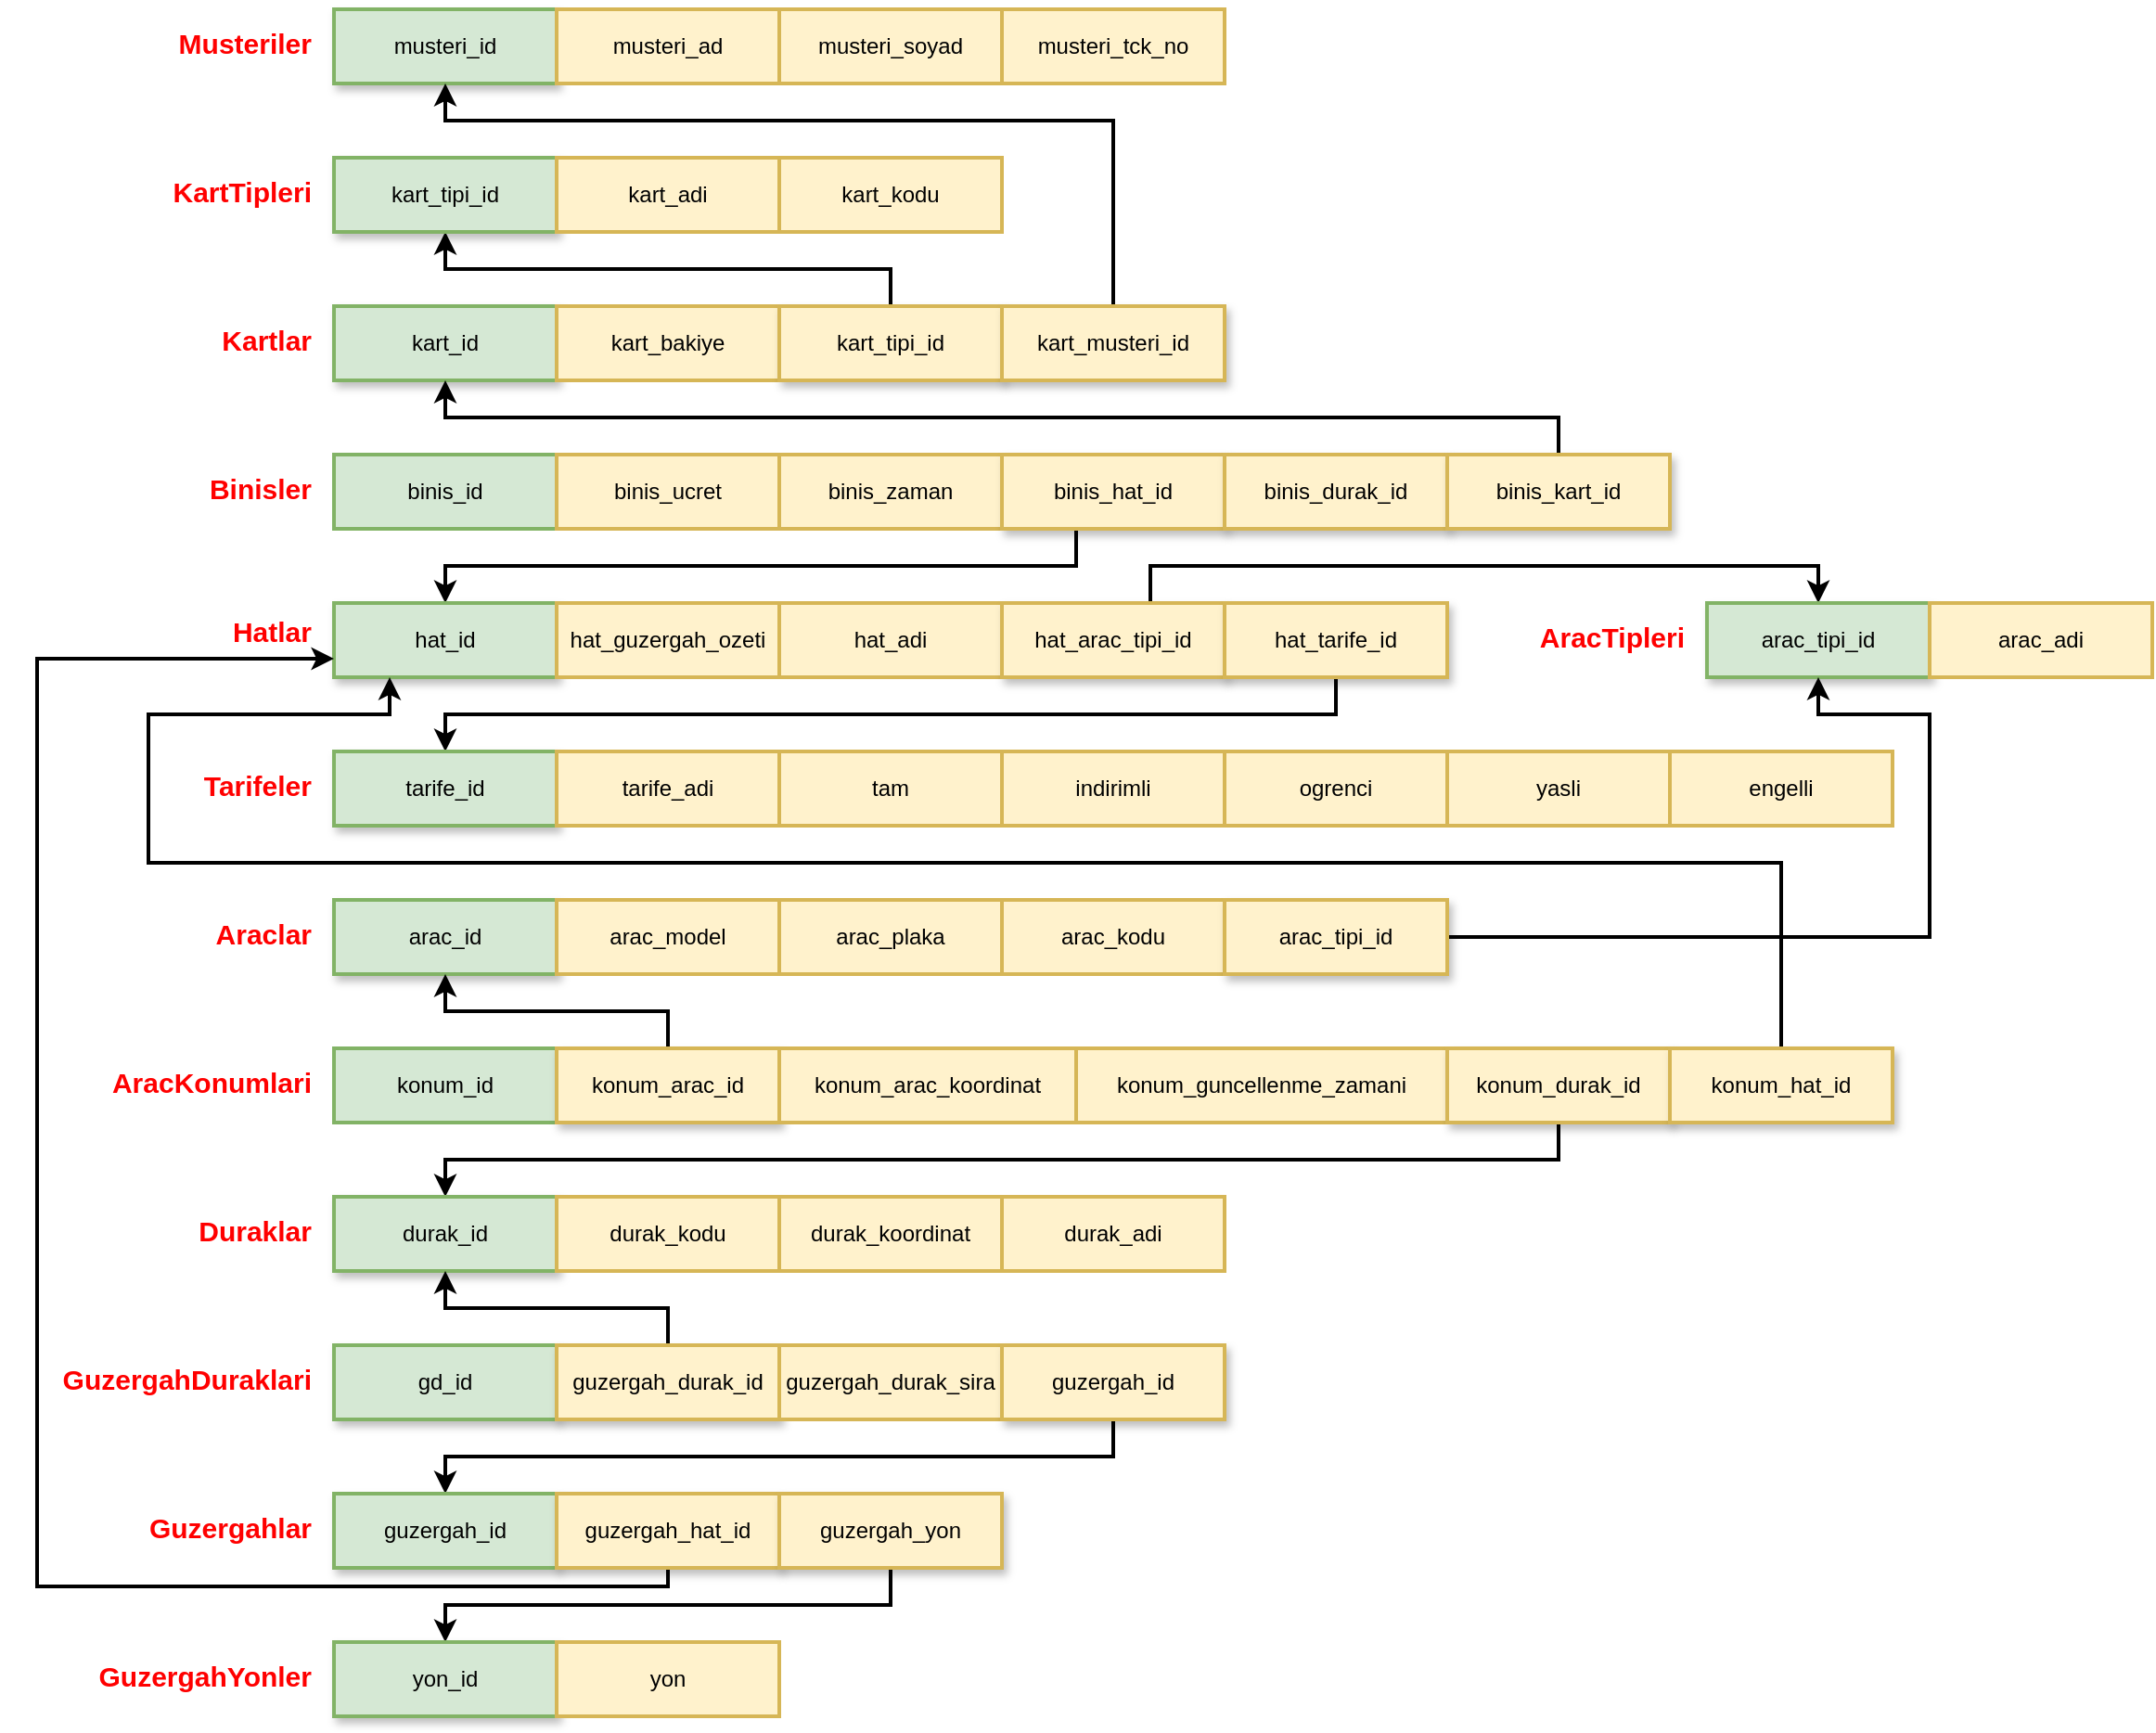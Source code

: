 <mxfile version="24.3.1" type="google">
  <diagram name="Sayfa -1" id="d8RFax2GxcL3wvV09XtY">
    <mxGraphModel dx="4320" dy="645" grid="1" gridSize="10" guides="1" tooltips="1" connect="1" arrows="1" fold="1" page="1" pageScale="1" pageWidth="3300" pageHeight="2339" math="0" shadow="0">
      <root>
        <mxCell id="0" />
        <mxCell id="1" parent="0" />
        <mxCell id="0cA4Y473uNekP_Aq7RUu-1" value="musteri_id" style="rounded=0;whiteSpace=wrap;html=1;strokeWidth=2;strokeColor=#82b366;fillColor=#d5e8d4;shadow=1;" vertex="1" parent="1">
          <mxGeometry x="120" y="120" width="120" height="40" as="geometry" />
        </mxCell>
        <mxCell id="0cA4Y473uNekP_Aq7RUu-15" value="musteri_ad" style="rounded=0;whiteSpace=wrap;html=1;strokeWidth=2;fillColor=#fff2cc;strokeColor=#d6b656;" vertex="1" parent="1">
          <mxGeometry x="240" y="120" width="120" height="40" as="geometry" />
        </mxCell>
        <mxCell id="0cA4Y473uNekP_Aq7RUu-16" value="musteri_soyad" style="rounded=0;whiteSpace=wrap;html=1;strokeWidth=2;fillColor=#fff2cc;strokeColor=#d6b656;" vertex="1" parent="1">
          <mxGeometry x="360" y="120" width="120" height="40" as="geometry" />
        </mxCell>
        <mxCell id="0cA4Y473uNekP_Aq7RUu-17" value="musteri_tck_no" style="rounded=0;whiteSpace=wrap;html=1;strokeWidth=2;fillColor=#fff2cc;strokeColor=#d6b656;" vertex="1" parent="1">
          <mxGeometry x="480" y="120" width="120" height="40" as="geometry" />
        </mxCell>
        <mxCell id="0cA4Y473uNekP_Aq7RUu-18" value="&lt;h1 style=&quot;margin-top: 0px; font-size: 15px;&quot;&gt;Musteriler&lt;/h1&gt;" style="text;html=1;whiteSpace=wrap;overflow=hidden;rounded=0;fontSize=15;fontColor=#FF0000;align=right;strokeWidth=2;" vertex="1" parent="1">
          <mxGeometry x="-60" y="122.5" width="170" height="35" as="geometry" />
        </mxCell>
        <mxCell id="0cA4Y473uNekP_Aq7RUu-19" value="kart_id" style="rounded=0;whiteSpace=wrap;html=1;strokeWidth=2;strokeColor=#82b366;fillColor=#d5e8d4;shadow=1;" vertex="1" parent="1">
          <mxGeometry x="120" y="280" width="120" height="40" as="geometry" />
        </mxCell>
        <mxCell id="0cA4Y473uNekP_Aq7RUu-20" value="kart_bakiye" style="rounded=0;whiteSpace=wrap;html=1;strokeWidth=2;fillColor=#fff2cc;strokeColor=#d6b656;" vertex="1" parent="1">
          <mxGeometry x="240" y="280" width="120" height="40" as="geometry" />
        </mxCell>
        <mxCell id="0cA4Y473uNekP_Aq7RUu-35" style="edgeStyle=orthogonalEdgeStyle;rounded=0;orthogonalLoop=1;jettySize=auto;html=1;exitX=0.5;exitY=0;exitDx=0;exitDy=0;strokeWidth=2;" edge="1" parent="1" source="0cA4Y473uNekP_Aq7RUu-21" target="0cA4Y473uNekP_Aq7RUu-26">
          <mxGeometry relative="1" as="geometry" />
        </mxCell>
        <mxCell id="0cA4Y473uNekP_Aq7RUu-21" value="kart_tipi_id" style="rounded=0;whiteSpace=wrap;html=1;strokeWidth=2;strokeColor=#d6b656;fillColor=#fff2cc;shadow=1;" vertex="1" parent="1">
          <mxGeometry x="360" y="280" width="120" height="40" as="geometry" />
        </mxCell>
        <mxCell id="0cA4Y473uNekP_Aq7RUu-34" style="edgeStyle=orthogonalEdgeStyle;rounded=0;orthogonalLoop=1;jettySize=auto;html=1;exitX=0.5;exitY=0;exitDx=0;exitDy=0;entryX=0.5;entryY=1;entryDx=0;entryDy=0;strokeWidth=2;" edge="1" parent="1" source="0cA4Y473uNekP_Aq7RUu-22" target="0cA4Y473uNekP_Aq7RUu-1">
          <mxGeometry relative="1" as="geometry">
            <Array as="points">
              <mxPoint x="540" y="180" />
              <mxPoint x="180" y="180" />
            </Array>
          </mxGeometry>
        </mxCell>
        <mxCell id="0cA4Y473uNekP_Aq7RUu-22" value="kart_musteri_id" style="rounded=0;whiteSpace=wrap;html=1;strokeWidth=2;strokeColor=#d6b656;fillColor=#fff2cc;gradientColor=none;glass=0;shadow=1;" vertex="1" parent="1">
          <mxGeometry x="480" y="280" width="120" height="40" as="geometry" />
        </mxCell>
        <mxCell id="0cA4Y473uNekP_Aq7RUu-23" value="&lt;h1 style=&quot;margin-top: 0px; font-size: 15px;&quot;&gt;Kartlar&lt;/h1&gt;" style="text;html=1;whiteSpace=wrap;overflow=hidden;rounded=0;fontSize=15;fontColor=#FF0000;align=right;strokeWidth=2;" vertex="1" parent="1">
          <mxGeometry x="-60" y="282.5" width="170" height="35" as="geometry" />
        </mxCell>
        <mxCell id="0cA4Y473uNekP_Aq7RUu-26" value="kart_tipi_id" style="rounded=0;whiteSpace=wrap;html=1;strokeWidth=2;strokeColor=#82b366;fillColor=#d5e8d4;shadow=1;" vertex="1" parent="1">
          <mxGeometry x="120" y="200" width="120" height="40" as="geometry" />
        </mxCell>
        <mxCell id="0cA4Y473uNekP_Aq7RUu-27" value="kart_adi" style="rounded=0;whiteSpace=wrap;html=1;strokeWidth=2;fillColor=#fff2cc;strokeColor=#d6b656;" vertex="1" parent="1">
          <mxGeometry x="240" y="200" width="120" height="40" as="geometry" />
        </mxCell>
        <mxCell id="0cA4Y473uNekP_Aq7RUu-28" value="kart_kodu" style="rounded=0;whiteSpace=wrap;html=1;strokeWidth=2;fillColor=#fff2cc;strokeColor=#d6b656;" vertex="1" parent="1">
          <mxGeometry x="360" y="200" width="120" height="40" as="geometry" />
        </mxCell>
        <mxCell id="0cA4Y473uNekP_Aq7RUu-30" value="&lt;h1 style=&quot;margin-top: 0px; font-size: 15px;&quot;&gt;KartTipleri&lt;/h1&gt;" style="text;html=1;whiteSpace=wrap;overflow=hidden;rounded=0;fontSize=15;fontColor=#FF0000;align=right;strokeWidth=2;" vertex="1" parent="1">
          <mxGeometry x="-60" y="202.5" width="170" height="35" as="geometry" />
        </mxCell>
        <mxCell id="0cA4Y473uNekP_Aq7RUu-36" value="binis_id" style="rounded=0;whiteSpace=wrap;html=1;strokeWidth=2;strokeColor=#82b366;fillColor=#d5e8d4;" vertex="1" parent="1">
          <mxGeometry x="120" y="360" width="120" height="40" as="geometry" />
        </mxCell>
        <mxCell id="0cA4Y473uNekP_Aq7RUu-37" value="binis_ucret" style="rounded=0;whiteSpace=wrap;html=1;strokeWidth=2;fillColor=#fff2cc;strokeColor=#d6b656;" vertex="1" parent="1">
          <mxGeometry x="240" y="360" width="120" height="40" as="geometry" />
        </mxCell>
        <mxCell id="0cA4Y473uNekP_Aq7RUu-38" value="binis_zaman" style="rounded=0;whiteSpace=wrap;html=1;strokeWidth=2;strokeColor=#d6b656;fillColor=#fff2cc;" vertex="1" parent="1">
          <mxGeometry x="360" y="360" width="120" height="40" as="geometry" />
        </mxCell>
        <mxCell id="0cA4Y473uNekP_Aq7RUu-51" style="edgeStyle=orthogonalEdgeStyle;rounded=0;orthogonalLoop=1;jettySize=auto;html=1;exitX=0.5;exitY=1;exitDx=0;exitDy=0;strokeWidth=2;" edge="1" parent="1" source="0cA4Y473uNekP_Aq7RUu-39" target="0cA4Y473uNekP_Aq7RUu-45">
          <mxGeometry relative="1" as="geometry">
            <Array as="points">
              <mxPoint x="520" y="400" />
              <mxPoint x="520" y="420" />
              <mxPoint x="180" y="420" />
            </Array>
          </mxGeometry>
        </mxCell>
        <mxCell id="0cA4Y473uNekP_Aq7RUu-39" value="binis_hat_id" style="rounded=0;whiteSpace=wrap;html=1;strokeWidth=2;strokeColor=#d6b656;fillColor=#fff2cc;shadow=1;" vertex="1" parent="1">
          <mxGeometry x="480" y="360" width="120" height="40" as="geometry" />
        </mxCell>
        <mxCell id="0cA4Y473uNekP_Aq7RUu-40" value="&lt;h1 style=&quot;margin-top: 0px; font-size: 15px;&quot;&gt;Binisler&lt;/h1&gt;" style="text;html=1;whiteSpace=wrap;overflow=hidden;rounded=0;fontSize=15;fontColor=#FF0000;align=right;strokeWidth=2;" vertex="1" parent="1">
          <mxGeometry x="-60" y="362.5" width="170" height="35" as="geometry" />
        </mxCell>
        <mxCell id="0cA4Y473uNekP_Aq7RUu-41" value="binis_durak_id" style="rounded=0;whiteSpace=wrap;html=1;strokeWidth=2;strokeColor=#d6b656;fillColor=#fff2cc;shadow=1;" vertex="1" parent="1">
          <mxGeometry x="600" y="360" width="120" height="40" as="geometry" />
        </mxCell>
        <mxCell id="0cA4Y473uNekP_Aq7RUu-43" style="edgeStyle=orthogonalEdgeStyle;rounded=0;orthogonalLoop=1;jettySize=auto;html=1;exitX=0.5;exitY=0;exitDx=0;exitDy=0;entryX=0.5;entryY=1;entryDx=0;entryDy=0;strokeWidth=2;" edge="1" parent="1" source="0cA4Y473uNekP_Aq7RUu-42" target="0cA4Y473uNekP_Aq7RUu-19">
          <mxGeometry relative="1" as="geometry" />
        </mxCell>
        <mxCell id="0cA4Y473uNekP_Aq7RUu-42" value="binis_kart_id" style="rounded=0;whiteSpace=wrap;html=1;strokeWidth=2;strokeColor=#d6b656;fillColor=#fff2cc;shadow=1;" vertex="1" parent="1">
          <mxGeometry x="720" y="360" width="120" height="40" as="geometry" />
        </mxCell>
        <mxCell id="0cA4Y473uNekP_Aq7RUu-45" value="hat_id" style="rounded=0;whiteSpace=wrap;html=1;strokeWidth=2;strokeColor=#82b366;fillColor=#d5e8d4;shadow=1;" vertex="1" parent="1">
          <mxGeometry x="120" y="440" width="120" height="40" as="geometry" />
        </mxCell>
        <mxCell id="0cA4Y473uNekP_Aq7RUu-46" value="hat_guzergah_ozeti" style="rounded=0;whiteSpace=wrap;html=1;strokeWidth=2;fillColor=#fff2cc;strokeColor=#d6b656;" vertex="1" parent="1">
          <mxGeometry x="240" y="440" width="120" height="40" as="geometry" />
        </mxCell>
        <mxCell id="0cA4Y473uNekP_Aq7RUu-47" value="hat_adi" style="rounded=0;whiteSpace=wrap;html=1;strokeWidth=2;strokeColor=#d6b656;fillColor=#fff2cc;" vertex="1" parent="1">
          <mxGeometry x="360" y="440" width="120" height="40" as="geometry" />
        </mxCell>
        <mxCell id="0cA4Y473uNekP_Aq7RUu-65" style="edgeStyle=orthogonalEdgeStyle;rounded=0;orthogonalLoop=1;jettySize=auto;html=1;exitX=0.5;exitY=0;exitDx=0;exitDy=0;entryX=0.5;entryY=0;entryDx=0;entryDy=0;strokeWidth=2;" edge="1" parent="1" source="0cA4Y473uNekP_Aq7RUu-48" target="0cA4Y473uNekP_Aq7RUu-61">
          <mxGeometry relative="1" as="geometry">
            <Array as="points">
              <mxPoint x="560" y="440" />
              <mxPoint x="560" y="420" />
              <mxPoint x="920" y="420" />
            </Array>
          </mxGeometry>
        </mxCell>
        <mxCell id="0cA4Y473uNekP_Aq7RUu-48" value="hat_arac_tipi_id" style="rounded=0;whiteSpace=wrap;html=1;strokeWidth=2;strokeColor=#d6b656;fillColor=#fff2cc;shadow=1;" vertex="1" parent="1">
          <mxGeometry x="480" y="440" width="120" height="40" as="geometry" />
        </mxCell>
        <mxCell id="0cA4Y473uNekP_Aq7RUu-49" value="&lt;h1 style=&quot;margin-top: 0px; font-size: 15px;&quot;&gt;Hatlar&lt;/h1&gt;" style="text;html=1;whiteSpace=wrap;overflow=hidden;rounded=0;fontSize=15;fontColor=#FF0000;align=right;strokeWidth=2;" vertex="1" parent="1">
          <mxGeometry x="-60" y="440" width="170" height="35" as="geometry" />
        </mxCell>
        <mxCell id="0cA4Y473uNekP_Aq7RUu-56" style="edgeStyle=orthogonalEdgeStyle;rounded=0;orthogonalLoop=1;jettySize=auto;html=1;exitX=0.5;exitY=1;exitDx=0;exitDy=0;strokeWidth=2;" edge="1" parent="1" source="0cA4Y473uNekP_Aq7RUu-50" target="0cA4Y473uNekP_Aq7RUu-52">
          <mxGeometry relative="1" as="geometry" />
        </mxCell>
        <mxCell id="0cA4Y473uNekP_Aq7RUu-50" value="hat_tarife_id" style="rounded=0;whiteSpace=wrap;html=1;strokeWidth=2;strokeColor=#d6b656;fillColor=#fff2cc;shadow=1;" vertex="1" parent="1">
          <mxGeometry x="600" y="440" width="120" height="40" as="geometry" />
        </mxCell>
        <mxCell id="0cA4Y473uNekP_Aq7RUu-52" value="tarife_id" style="rounded=0;whiteSpace=wrap;html=1;strokeWidth=2;strokeColor=#82b366;fillColor=#d5e8d4;shadow=1;" vertex="1" parent="1">
          <mxGeometry x="120" y="520" width="120" height="40" as="geometry" />
        </mxCell>
        <mxCell id="0cA4Y473uNekP_Aq7RUu-53" value="tarife_adi" style="rounded=0;whiteSpace=wrap;html=1;strokeWidth=2;fillColor=#fff2cc;strokeColor=#d6b656;" vertex="1" parent="1">
          <mxGeometry x="240" y="520" width="120" height="40" as="geometry" />
        </mxCell>
        <mxCell id="0cA4Y473uNekP_Aq7RUu-54" value="tam" style="rounded=0;whiteSpace=wrap;html=1;strokeWidth=2;fillColor=#fff2cc;strokeColor=#d6b656;" vertex="1" parent="1">
          <mxGeometry x="360" y="520" width="120" height="40" as="geometry" />
        </mxCell>
        <mxCell id="0cA4Y473uNekP_Aq7RUu-55" value="&lt;h1 style=&quot;margin-top: 0px; font-size: 15px;&quot;&gt;Tarifeler&lt;/h1&gt;" style="text;html=1;whiteSpace=wrap;overflow=hidden;rounded=0;fontSize=15;fontColor=#FF0000;align=right;strokeWidth=2;" vertex="1" parent="1">
          <mxGeometry x="-60" y="522.5" width="170" height="35" as="geometry" />
        </mxCell>
        <mxCell id="0cA4Y473uNekP_Aq7RUu-57" value="indirimli" style="rounded=0;whiteSpace=wrap;html=1;strokeWidth=2;fillColor=#fff2cc;strokeColor=#d6b656;" vertex="1" parent="1">
          <mxGeometry x="480" y="520" width="120" height="40" as="geometry" />
        </mxCell>
        <mxCell id="0cA4Y473uNekP_Aq7RUu-58" value="ogrenci" style="rounded=0;whiteSpace=wrap;html=1;strokeWidth=2;fillColor=#fff2cc;strokeColor=#d6b656;" vertex="1" parent="1">
          <mxGeometry x="600" y="520" width="120" height="40" as="geometry" />
        </mxCell>
        <mxCell id="0cA4Y473uNekP_Aq7RUu-59" value="yasli" style="rounded=0;whiteSpace=wrap;html=1;strokeWidth=2;fillColor=#fff2cc;strokeColor=#d6b656;" vertex="1" parent="1">
          <mxGeometry x="720" y="520" width="120" height="40" as="geometry" />
        </mxCell>
        <mxCell id="0cA4Y473uNekP_Aq7RUu-60" value="engelli" style="rounded=0;whiteSpace=wrap;html=1;strokeWidth=2;fillColor=#fff2cc;strokeColor=#d6b656;" vertex="1" parent="1">
          <mxGeometry x="840" y="520" width="120" height="40" as="geometry" />
        </mxCell>
        <mxCell id="0cA4Y473uNekP_Aq7RUu-61" value="arac_tipi_id" style="rounded=0;whiteSpace=wrap;html=1;strokeWidth=2;strokeColor=#82b366;fillColor=#d5e8d4;shadow=1;" vertex="1" parent="1">
          <mxGeometry x="860" y="440" width="120" height="40" as="geometry" />
        </mxCell>
        <mxCell id="0cA4Y473uNekP_Aq7RUu-62" value="arac_adi" style="rounded=0;whiteSpace=wrap;html=1;strokeWidth=2;fillColor=#fff2cc;strokeColor=#d6b656;" vertex="1" parent="1">
          <mxGeometry x="980" y="440" width="120" height="40" as="geometry" />
        </mxCell>
        <mxCell id="0cA4Y473uNekP_Aq7RUu-64" value="&lt;h1 style=&quot;margin-top: 0px; font-size: 15px;&quot;&gt;AracTipleri&lt;/h1&gt;" style="text;html=1;whiteSpace=wrap;overflow=hidden;rounded=0;fontSize=15;fontColor=#FF0000;align=right;strokeWidth=2;" vertex="1" parent="1">
          <mxGeometry x="720" y="442.5" width="130" height="35" as="geometry" />
        </mxCell>
        <mxCell id="0cA4Y473uNekP_Aq7RUu-66" value="arac_id" style="rounded=0;whiteSpace=wrap;html=1;strokeWidth=2;strokeColor=#82b366;fillColor=#d5e8d4;shadow=1;" vertex="1" parent="1">
          <mxGeometry x="120" y="600" width="120" height="40" as="geometry" />
        </mxCell>
        <mxCell id="0cA4Y473uNekP_Aq7RUu-67" value="arac_model" style="rounded=0;whiteSpace=wrap;html=1;strokeWidth=2;fillColor=#fff2cc;strokeColor=#d6b656;" vertex="1" parent="1">
          <mxGeometry x="240" y="600" width="120" height="40" as="geometry" />
        </mxCell>
        <mxCell id="0cA4Y473uNekP_Aq7RUu-68" value="arac_plaka" style="rounded=0;whiteSpace=wrap;html=1;strokeWidth=2;strokeColor=#d6b656;fillColor=#fff2cc;" vertex="1" parent="1">
          <mxGeometry x="360" y="600" width="120" height="40" as="geometry" />
        </mxCell>
        <mxCell id="0cA4Y473uNekP_Aq7RUu-69" value="arac_kodu" style="rounded=0;whiteSpace=wrap;html=1;strokeWidth=2;strokeColor=#d6b656;fillColor=#fff2cc;shadow=0;" vertex="1" parent="1">
          <mxGeometry x="480" y="600" width="120" height="40" as="geometry" />
        </mxCell>
        <mxCell id="0cA4Y473uNekP_Aq7RUu-70" value="&lt;h1 style=&quot;margin-top: 0px; font-size: 15px;&quot;&gt;Araclar&lt;/h1&gt;" style="text;html=1;whiteSpace=wrap;overflow=hidden;rounded=0;fontSize=15;fontColor=#FF0000;align=right;strokeWidth=2;" vertex="1" parent="1">
          <mxGeometry x="-60" y="602.5" width="170" height="35" as="geometry" />
        </mxCell>
        <mxCell id="0cA4Y473uNekP_Aq7RUu-72" style="edgeStyle=orthogonalEdgeStyle;rounded=0;orthogonalLoop=1;jettySize=auto;html=1;exitX=1;exitY=0.5;exitDx=0;exitDy=0;strokeWidth=2;" edge="1" parent="1" source="0cA4Y473uNekP_Aq7RUu-71" target="0cA4Y473uNekP_Aq7RUu-61">
          <mxGeometry relative="1" as="geometry">
            <Array as="points">
              <mxPoint x="980" y="620" />
              <mxPoint x="980" y="500" />
              <mxPoint x="920" y="500" />
            </Array>
          </mxGeometry>
        </mxCell>
        <mxCell id="0cA4Y473uNekP_Aq7RUu-71" value="arac_tipi_id" style="rounded=0;whiteSpace=wrap;html=1;strokeWidth=2;strokeColor=#d6b656;fillColor=#fff2cc;shadow=1;" vertex="1" parent="1">
          <mxGeometry x="600" y="600" width="120" height="40" as="geometry" />
        </mxCell>
        <mxCell id="0cA4Y473uNekP_Aq7RUu-73" value="konum_id" style="rounded=0;whiteSpace=wrap;html=1;strokeWidth=2;strokeColor=#82b366;fillColor=#d5e8d4;shadow=0;" vertex="1" parent="1">
          <mxGeometry x="120" y="680" width="120" height="40" as="geometry" />
        </mxCell>
        <mxCell id="0cA4Y473uNekP_Aq7RUu-81" style="edgeStyle=orthogonalEdgeStyle;rounded=0;orthogonalLoop=1;jettySize=auto;html=1;exitX=0.5;exitY=0;exitDx=0;exitDy=0;entryX=0.5;entryY=1;entryDx=0;entryDy=0;strokeWidth=2;" edge="1" parent="1" source="0cA4Y473uNekP_Aq7RUu-74" target="0cA4Y473uNekP_Aq7RUu-66">
          <mxGeometry relative="1" as="geometry" />
        </mxCell>
        <mxCell id="0cA4Y473uNekP_Aq7RUu-74" value="konum_arac_id" style="rounded=0;whiteSpace=wrap;html=1;strokeWidth=2;fillColor=#fff2cc;strokeColor=#d6b656;shadow=1;" vertex="1" parent="1">
          <mxGeometry x="240" y="680" width="120" height="40" as="geometry" />
        </mxCell>
        <mxCell id="0cA4Y473uNekP_Aq7RUu-75" value="konum_arac_koordinat" style="rounded=0;whiteSpace=wrap;html=1;strokeWidth=2;strokeColor=#d6b656;fillColor=#fff2cc;" vertex="1" parent="1">
          <mxGeometry x="360" y="680" width="160" height="40" as="geometry" />
        </mxCell>
        <mxCell id="0cA4Y473uNekP_Aq7RUu-76" value="konum_guncellenme_zamani" style="rounded=0;whiteSpace=wrap;html=1;strokeWidth=2;strokeColor=#d6b656;fillColor=#fff2cc;shadow=0;" vertex="1" parent="1">
          <mxGeometry x="520" y="680" width="200" height="40" as="geometry" />
        </mxCell>
        <mxCell id="0cA4Y473uNekP_Aq7RUu-77" value="&lt;h1 style=&quot;margin-top: 0px; font-size: 15px;&quot;&gt;AracKonumlari&lt;/h1&gt;" style="text;html=1;whiteSpace=wrap;overflow=hidden;rounded=0;fontSize=15;fontColor=#FF0000;align=right;strokeWidth=2;" vertex="1" parent="1">
          <mxGeometry x="-60" y="682.5" width="170" height="35" as="geometry" />
        </mxCell>
        <mxCell id="0cA4Y473uNekP_Aq7RUu-87" style="edgeStyle=orthogonalEdgeStyle;rounded=0;orthogonalLoop=1;jettySize=auto;html=1;exitX=0.5;exitY=1;exitDx=0;exitDy=0;entryX=0.5;entryY=0;entryDx=0;entryDy=0;strokeWidth=2;" edge="1" parent="1" source="0cA4Y473uNekP_Aq7RUu-78" target="0cA4Y473uNekP_Aq7RUu-82">
          <mxGeometry relative="1" as="geometry" />
        </mxCell>
        <mxCell id="0cA4Y473uNekP_Aq7RUu-78" value="konum_durak_id" style="rounded=0;whiteSpace=wrap;html=1;strokeWidth=2;strokeColor=#d6b656;fillColor=#fff2cc;shadow=1;" vertex="1" parent="1">
          <mxGeometry x="720" y="680" width="120" height="40" as="geometry" />
        </mxCell>
        <mxCell id="0cA4Y473uNekP_Aq7RUu-80" style="edgeStyle=orthogonalEdgeStyle;rounded=0;orthogonalLoop=1;jettySize=auto;html=1;exitX=0.5;exitY=0;exitDx=0;exitDy=0;entryX=0.25;entryY=1;entryDx=0;entryDy=0;strokeWidth=2;" edge="1" parent="1" source="0cA4Y473uNekP_Aq7RUu-79" target="0cA4Y473uNekP_Aq7RUu-45">
          <mxGeometry relative="1" as="geometry">
            <Array as="points">
              <mxPoint x="900" y="580" />
              <mxPoint x="20" y="580" />
              <mxPoint x="20" y="500" />
              <mxPoint x="150" y="500" />
            </Array>
          </mxGeometry>
        </mxCell>
        <mxCell id="0cA4Y473uNekP_Aq7RUu-79" value="konum_hat_id" style="rounded=0;whiteSpace=wrap;html=1;strokeWidth=2;strokeColor=#d6b656;fillColor=#fff2cc;shadow=1;" vertex="1" parent="1">
          <mxGeometry x="840" y="680" width="120" height="40" as="geometry" />
        </mxCell>
        <mxCell id="0cA4Y473uNekP_Aq7RUu-82" value="durak_id" style="rounded=0;whiteSpace=wrap;html=1;strokeWidth=2;strokeColor=#82b366;fillColor=#d5e8d4;shadow=1;" vertex="1" parent="1">
          <mxGeometry x="120" y="760" width="120" height="40" as="geometry" />
        </mxCell>
        <mxCell id="0cA4Y473uNekP_Aq7RUu-83" value="durak_kodu" style="rounded=0;whiteSpace=wrap;html=1;strokeWidth=2;fillColor=#fff2cc;strokeColor=#d6b656;" vertex="1" parent="1">
          <mxGeometry x="240" y="760" width="120" height="40" as="geometry" />
        </mxCell>
        <mxCell id="0cA4Y473uNekP_Aq7RUu-84" value="durak_koordinat" style="rounded=0;whiteSpace=wrap;html=1;strokeWidth=2;strokeColor=#d6b656;fillColor=#fff2cc;shadow=0;" vertex="1" parent="1">
          <mxGeometry x="360" y="760" width="120" height="40" as="geometry" />
        </mxCell>
        <mxCell id="0cA4Y473uNekP_Aq7RUu-85" value="durak_adi" style="rounded=0;whiteSpace=wrap;html=1;strokeWidth=2;strokeColor=#d6b656;fillColor=#fff2cc;gradientColor=none;glass=0;shadow=0;" vertex="1" parent="1">
          <mxGeometry x="480" y="760" width="120" height="40" as="geometry" />
        </mxCell>
        <mxCell id="0cA4Y473uNekP_Aq7RUu-86" value="&lt;h1 style=&quot;margin-top: 0px; font-size: 15px;&quot;&gt;Duraklar&lt;/h1&gt;" style="text;html=1;whiteSpace=wrap;overflow=hidden;rounded=0;fontSize=15;fontColor=#FF0000;align=right;strokeWidth=2;" vertex="1" parent="1">
          <mxGeometry x="-60" y="762.5" width="170" height="35" as="geometry" />
        </mxCell>
        <mxCell id="0cA4Y473uNekP_Aq7RUu-88" value="gd_id" style="rounded=0;whiteSpace=wrap;html=1;strokeWidth=2;strokeColor=#82b366;fillColor=#d5e8d4;shadow=1;" vertex="1" parent="1">
          <mxGeometry x="120" y="840" width="120" height="40" as="geometry" />
        </mxCell>
        <mxCell id="0cA4Y473uNekP_Aq7RUu-93" style="edgeStyle=orthogonalEdgeStyle;rounded=0;orthogonalLoop=1;jettySize=auto;html=1;exitX=0.5;exitY=0;exitDx=0;exitDy=0;strokeWidth=2;" edge="1" parent="1" source="0cA4Y473uNekP_Aq7RUu-89" target="0cA4Y473uNekP_Aq7RUu-82">
          <mxGeometry relative="1" as="geometry" />
        </mxCell>
        <mxCell id="0cA4Y473uNekP_Aq7RUu-89" value="guzergah_durak_id" style="rounded=0;whiteSpace=wrap;html=1;strokeWidth=2;fillColor=#fff2cc;strokeColor=#d6b656;shadow=1;" vertex="1" parent="1">
          <mxGeometry x="240" y="840" width="120" height="40" as="geometry" />
        </mxCell>
        <mxCell id="0cA4Y473uNekP_Aq7RUu-90" value="guzergah_durak_sira" style="rounded=0;whiteSpace=wrap;html=1;strokeWidth=2;strokeColor=#d6b656;fillColor=#fff2cc;shadow=0;" vertex="1" parent="1">
          <mxGeometry x="360" y="840" width="120" height="40" as="geometry" />
        </mxCell>
        <mxCell id="0cA4Y473uNekP_Aq7RUu-100" style="edgeStyle=orthogonalEdgeStyle;rounded=0;orthogonalLoop=1;jettySize=auto;html=1;exitX=0.5;exitY=1;exitDx=0;exitDy=0;entryX=0.5;entryY=0;entryDx=0;entryDy=0;strokeWidth=2;" edge="1" parent="1" source="0cA4Y473uNekP_Aq7RUu-91" target="0cA4Y473uNekP_Aq7RUu-94">
          <mxGeometry relative="1" as="geometry" />
        </mxCell>
        <mxCell id="0cA4Y473uNekP_Aq7RUu-91" value="guzergah_id" style="rounded=0;whiteSpace=wrap;html=1;strokeWidth=2;strokeColor=#d6b656;fillColor=#fff2cc;gradientColor=none;glass=0;shadow=1;" vertex="1" parent="1">
          <mxGeometry x="480" y="840" width="120" height="40" as="geometry" />
        </mxCell>
        <mxCell id="0cA4Y473uNekP_Aq7RUu-92" value="&lt;h1 style=&quot;margin-top: 0px; font-size: 15px;&quot;&gt;GuzergahDuraklari&lt;/h1&gt;" style="text;html=1;whiteSpace=wrap;overflow=hidden;rounded=0;fontSize=15;fontColor=#FF0000;align=right;strokeWidth=2;" vertex="1" parent="1">
          <mxGeometry x="-60" y="842.5" width="170" height="35" as="geometry" />
        </mxCell>
        <mxCell id="0cA4Y473uNekP_Aq7RUu-94" value="guzergah_id" style="rounded=0;whiteSpace=wrap;html=1;strokeWidth=2;strokeColor=#82b366;fillColor=#d5e8d4;shadow=1;" vertex="1" parent="1">
          <mxGeometry x="120" y="920" width="120" height="40" as="geometry" />
        </mxCell>
        <mxCell id="0cA4Y473uNekP_Aq7RUu-108" style="edgeStyle=orthogonalEdgeStyle;rounded=0;orthogonalLoop=1;jettySize=auto;html=1;exitX=0.5;exitY=1;exitDx=0;exitDy=0;strokeWidth=2;" edge="1" parent="1" source="0cA4Y473uNekP_Aq7RUu-96" target="0cA4Y473uNekP_Aq7RUu-45">
          <mxGeometry relative="1" as="geometry">
            <Array as="points">
              <mxPoint x="300" y="970" />
              <mxPoint x="-40" y="970" />
              <mxPoint x="-40" y="470" />
            </Array>
          </mxGeometry>
        </mxCell>
        <mxCell id="0cA4Y473uNekP_Aq7RUu-96" value="guzergah_hat_id" style="rounded=0;whiteSpace=wrap;html=1;strokeWidth=2;fillColor=#fff2cc;strokeColor=#d6b656;shadow=1;" vertex="1" parent="1">
          <mxGeometry x="240" y="920" width="120" height="40" as="geometry" />
        </mxCell>
        <mxCell id="0cA4Y473uNekP_Aq7RUu-106" style="edgeStyle=orthogonalEdgeStyle;rounded=0;orthogonalLoop=1;jettySize=auto;html=1;exitX=0.5;exitY=1;exitDx=0;exitDy=0;strokeWidth=2;" edge="1" parent="1" source="0cA4Y473uNekP_Aq7RUu-97" target="0cA4Y473uNekP_Aq7RUu-102">
          <mxGeometry relative="1" as="geometry">
            <Array as="points">
              <mxPoint x="420" y="980" />
              <mxPoint x="180" y="980" />
            </Array>
          </mxGeometry>
        </mxCell>
        <mxCell id="0cA4Y473uNekP_Aq7RUu-97" value="guzergah_yon" style="rounded=0;whiteSpace=wrap;html=1;strokeWidth=2;strokeColor=#d6b656;fillColor=#fff2cc;shadow=1;" vertex="1" parent="1">
          <mxGeometry x="360" y="920" width="120" height="40" as="geometry" />
        </mxCell>
        <mxCell id="0cA4Y473uNekP_Aq7RUu-99" value="&lt;h1 style=&quot;margin-top: 0px; font-size: 15px;&quot;&gt;Guzergahlar&lt;/h1&gt;" style="text;html=1;whiteSpace=wrap;overflow=hidden;rounded=0;fontSize=15;fontColor=#FF0000;align=right;strokeWidth=2;" vertex="1" parent="1">
          <mxGeometry x="-60" y="922.5" width="170" height="35" as="geometry" />
        </mxCell>
        <mxCell id="0cA4Y473uNekP_Aq7RUu-102" value="yon_id" style="rounded=0;whiteSpace=wrap;html=1;strokeWidth=2;strokeColor=#82b366;fillColor=#d5e8d4;shadow=1;" vertex="1" parent="1">
          <mxGeometry x="120" y="1000" width="120" height="40" as="geometry" />
        </mxCell>
        <mxCell id="0cA4Y473uNekP_Aq7RUu-103" value="yon" style="rounded=0;whiteSpace=wrap;html=1;strokeWidth=2;fillColor=#fff2cc;strokeColor=#d6b656;shadow=0;" vertex="1" parent="1">
          <mxGeometry x="240" y="1000" width="120" height="40" as="geometry" />
        </mxCell>
        <mxCell id="0cA4Y473uNekP_Aq7RUu-105" value="&lt;h1 style=&quot;margin-top: 0px; font-size: 15px;&quot;&gt;GuzergahYonler&lt;/h1&gt;" style="text;html=1;whiteSpace=wrap;overflow=hidden;rounded=0;fontSize=15;fontColor=#FF0000;align=right;strokeWidth=2;" vertex="1" parent="1">
          <mxGeometry x="-60" y="1002.5" width="170" height="35" as="geometry" />
        </mxCell>
      </root>
    </mxGraphModel>
  </diagram>
</mxfile>

